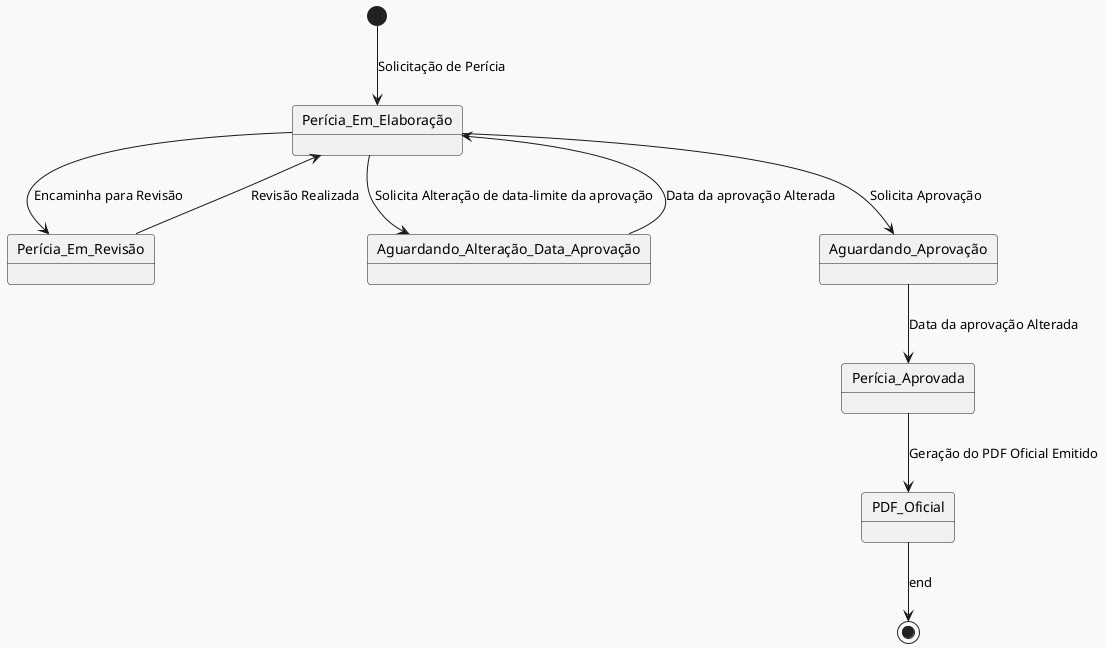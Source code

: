 @startuml
!theme mars
[*] --> Perícia_Em_Elaboração: Solicitação de Perícia
Perícia_Em_Elaboração --> Perícia_Em_Revisão: Encaminha para Revisão
Perícia_Em_Revisão --> Perícia_Em_Elaboração: Revisão Realizada
Perícia_Em_Elaboração --> Aguardando_Alteração_Data_Aprovação: Solicita Alteração de data-limite da aprovação
Aguardando_Alteração_Data_Aprovação --> Perícia_Em_Elaboração: Data da aprovação Alterada
Perícia_Em_Elaboração --> Aguardando_Aprovação: Solicita Aprovação
Aguardando_Aprovação--> Perícia_Aprovada: Data da aprovação Alterada
Perícia_Aprovada --> PDF_Oficial: Geração do PDF Oficial Emitido
PDF_Oficial --> [*] :  end
@endum
@enduml
